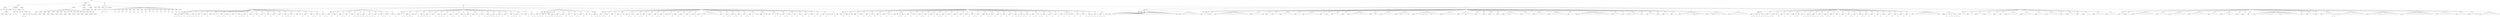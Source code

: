 graph Tree {
	"t0" [label = "TEI"];
	"t1" [label = "teiHeader"];
	"t2" [label = "fileDesc"];
	"t3" [label = "titleStmt"];
	"t4" [label = "title"];
	"t5" [label = "title"];
	"t6" [label = "author"];
	"t7" [label = "persName"];
	"t8" [label = "forename"];
	"t9" [label = "forename"];
	"t10" [label = "surname"];
	"t11" [label = "publicationStmt"];
	"t12" [label = "publisher"];
	"t13" [label = "idno"];
	"t14" [label = "idno"];
	"t15" [label = "availability"];
	"t16" [label = "licence"];
	"t17" [label = "ab"];
	"t18" [label = "ref"];
	"t19" [label = "sourceDesc"];
	"t20" [label = "bibl"];
	"t21" [label = "name"];
	"t22" [label = "idno"];
	"t23" [label = "idno"];
	"t24" [label = "availability"];
	"t25" [label = "licence"];
	"t26" [label = "ab"];
	"t27" [label = "ref"];
	"t28" [label = "bibl"];
	"t29" [label = "date"];
	"t30" [label = "date"];
	"t31" [label = "idno"];
	"t32" [label = "profileDesc"];
	"t33" [label = "particDesc"];
	"t34" [label = "listPerson"];
	"t35" [label = "person"];
	"t36" [label = "persName"];
	"t37" [label = "person"];
	"t38" [label = "persName"];
	"t39" [label = "person"];
	"t40" [label = "persName"];
	"t41" [label = "person"];
	"t42" [label = "persName"];
	"t43" [label = "person"];
	"t44" [label = "persName"];
	"t45" [label = "person"];
	"t46" [label = "persName"];
	"t47" [label = "person"];
	"t48" [label = "persName"];
	"t49" [label = "person"];
	"t50" [label = "persName"];
	"t51" [label = "person"];
	"t52" [label = "persName"];
	"t53" [label = "person"];
	"t54" [label = "persName"];
	"t55" [label = "person"];
	"t56" [label = "persName"];
	"t57" [label = "person"];
	"t58" [label = "persName"];
	"t59" [label = "person"];
	"t60" [label = "persName"];
	"t61" [label = "person"];
	"t62" [label = "persName"];
	"t63" [label = "person"];
	"t64" [label = "persName"];
	"t65" [label = "textClass"];
	"t66" [label = "keywords"];
	"t67" [label = "term"];
	"t68" [label = "term"];
	"t69" [label = "classCode"];
	"t70" [label = "revisionDesc"];
	"t71" [label = "listChange"];
	"t72" [label = "change"];
	"t73" [label = "text"];
	"t74" [label = "front"];
	"t75" [label = "docTitle"];
	"t76" [label = "titlePart"];
	"t77" [label = "titlePart"];
	"t78" [label = "docDate"];
	"t79" [label = "docAuthor"];
	"t80" [label = "div"];
	"t81" [label = "div"];
	"t82" [label = "head"];
	"t83" [label = "div"];
	"t84" [label = "p"];
	"t85" [label = "div"];
	"t86" [label = "p"];
	"t87" [label = "performance"];
	"t88" [label = "ab"];
	"t89" [label = "castList"];
	"t90" [label = "head"];
	"t91" [label = "castItem"];
	"t92" [label = "role"];
	"t93" [label = "castItem"];
	"t94" [label = "role"];
	"t95" [label = "castItem"];
	"t96" [label = "role"];
	"t97" [label = "castItem"];
	"t98" [label = "role"];
	"t99" [label = "castItem"];
	"t100" [label = "role"];
	"t101" [label = "castItem"];
	"t102" [label = "role"];
	"t103" [label = "castItem"];
	"t104" [label = "role"];
	"t105" [label = "castItem"];
	"t106" [label = "role"];
	"t107" [label = "castItem"];
	"t108" [label = "role"];
	"t109" [label = "castItem"];
	"t110" [label = "role"];
	"t111" [label = "castItem"];
	"t112" [label = "role"];
	"t113" [label = "castItem"];
	"t114" [label = "role"];
	"t115" [label = "castItem"];
	"t116" [label = "role"];
	"t117" [label = "castItem"];
	"t118" [label = "role"];
	"t119" [label = "castItem"];
	"t120" [label = "role"];
	"t121" [label = "castItem"];
	"t122" [label = "role"];
	"t123" [label = "castItem"];
	"t124" [label = "role"];
	"t125" [label = "castItem"];
	"t126" [label = "role"];
	"t127" [label = "body"];
	"t128" [label = "div"];
	"t129" [label = "head"];
	"t130" [label = "div"];
	"t131" [label = "head"];
	"t132" [label = "stage"];
	"t133" [label = "sp"];
	"t134" [label = "speaker"];
	"t135" [label = "p"];
	"t136" [label = "s"];
	"t137" [label = "s"];
	"t138" [label = "s"];
	"t139" [label = "s"];
	"t140" [label = "sp"];
	"t141" [label = "speaker"];
	"t142" [label = "p"];
	"t143" [label = "s"];
	"t144" [label = "sp"];
	"t145" [label = "speaker"];
	"t146" [label = "p"];
	"t147" [label = "s"];
	"t148" [label = "s"];
	"t149" [label = "s"];
	"t150" [label = "sp"];
	"t151" [label = "speaker"];
	"t152" [label = "p"];
	"t153" [label = "s"];
	"t154" [label = "s"];
	"t155" [label = "s"];
	"t156" [label = "sp"];
	"t157" [label = "speaker"];
	"t158" [label = "p"];
	"t159" [label = "s"];
	"t160" [label = "sp"];
	"t161" [label = "speaker"];
	"t162" [label = "p"];
	"t163" [label = "s"];
	"t164" [label = "sp"];
	"t165" [label = "speaker"];
	"t166" [label = "note"];
	"t167" [label = "note"];
	"t168" [label = "p"];
	"t169" [label = "s"];
	"t170" [label = "s"];
	"t171" [label = "sp"];
	"t172" [label = "speaker"];
	"t173" [label = "p"];
	"t174" [label = "s"];
	"t175" [label = "s"];
	"t176" [label = "sp"];
	"t177" [label = "speaker"];
	"t178" [label = "p"];
	"t179" [label = "s"];
	"t180" [label = "sp"];
	"t181" [label = "speaker"];
	"t182" [label = "p"];
	"t183" [label = "s"];
	"t184" [label = "sp"];
	"t185" [label = "speaker"];
	"t186" [label = "p"];
	"t187" [label = "s"];
	"t188" [label = "s"];
	"t189" [label = "s"];
	"t190" [label = "sp"];
	"t191" [label = "speaker"];
	"t192" [label = "p"];
	"t193" [label = "s"];
	"t194" [label = "sp"];
	"t195" [label = "speaker"];
	"t196" [label = "p"];
	"t197" [label = "s"];
	"t198" [label = "sp"];
	"t199" [label = "speaker"];
	"t200" [label = "p"];
	"t201" [label = "s"];
	"t202" [label = "sp"];
	"t203" [label = "speaker"];
	"t204" [label = "p"];
	"t205" [label = "s"];
	"t206" [label = "sp"];
	"t207" [label = "speaker"];
	"t208" [label = "p"];
	"t209" [label = "s"];
	"t210" [label = "sp"];
	"t211" [label = "speaker"];
	"t212" [label = "p"];
	"t213" [label = "s"];
	"t214" [label = "sp"];
	"t215" [label = "speaker"];
	"t216" [label = "p"];
	"t217" [label = "s"];
	"t218" [label = "sp"];
	"t219" [label = "speaker"];
	"t220" [label = "p"];
	"t221" [label = "s"];
	"t222" [label = "s"];
	"t223" [label = "s"];
	"t224" [label = "sp"];
	"t225" [label = "speaker"];
	"t226" [label = "p"];
	"t227" [label = "s"];
	"t228" [label = "sp"];
	"t229" [label = "speaker"];
	"t230" [label = "note"];
	"t231" [label = "p"];
	"t232" [label = "s"];
	"t233" [label = "sp"];
	"t234" [label = "speaker"];
	"t235" [label = "p"];
	"t236" [label = "s"];
	"t237" [label = "sp"];
	"t238" [label = "speaker"];
	"t239" [label = "p"];
	"t240" [label = "s"];
	"t241" [label = "s"];
	"t242" [label = "sp"];
	"t243" [label = "speaker"];
	"t244" [label = "p"];
	"t245" [label = "s"];
	"t246" [label = "sp"];
	"t247" [label = "speaker"];
	"t248" [label = "p"];
	"t249" [label = "s"];
	"t250" [label = "s"];
	"t251" [label = "div"];
	"t252" [label = "head"];
	"t253" [label = "sp"];
	"t254" [label = "speaker"];
	"t255" [label = "p"];
	"t256" [label = "s"];
	"t257" [label = "sp"];
	"t258" [label = "speaker"];
	"t259" [label = "p"];
	"t260" [label = "s"];
	"t261" [label = "sp"];
	"t262" [label = "speaker"];
	"t263" [label = "p"];
	"t264" [label = "s"];
	"t265" [label = "s"];
	"t266" [label = "sp"];
	"t267" [label = "speaker"];
	"t268" [label = "p"];
	"t269" [label = "s"];
	"t270" [label = "sp"];
	"t271" [label = "speaker"];
	"t272" [label = "p"];
	"t273" [label = "s"];
	"t274" [label = "sp"];
	"t275" [label = "speaker"];
	"t276" [label = "p"];
	"t277" [label = "s"];
	"t278" [label = "s"];
	"t279" [label = "s"];
	"t280" [label = "s"];
	"t281" [label = "s"];
	"t282" [label = "sp"];
	"t283" [label = "speaker"];
	"t284" [label = "p"];
	"t285" [label = "s"];
	"t286" [label = "sp"];
	"t287" [label = "speaker"];
	"t288" [label = "p"];
	"t289" [label = "s"];
	"t290" [label = "s"];
	"t291" [label = "s"];
	"t292" [label = "sp"];
	"t293" [label = "speaker"];
	"t294" [label = "p"];
	"t295" [label = "s"];
	"t296" [label = "sp"];
	"t297" [label = "speaker"];
	"t298" [label = "p"];
	"t299" [label = "s"];
	"t300" [label = "s"];
	"t301" [label = "sp"];
	"t302" [label = "speaker"];
	"t303" [label = "p"];
	"t304" [label = "s"];
	"t305" [label = "sp"];
	"t306" [label = "speaker"];
	"t307" [label = "p"];
	"t308" [label = "s"];
	"t309" [label = "div"];
	"t310" [label = "head"];
	"t311" [label = "sp"];
	"t312" [label = "speaker"];
	"t313" [label = "note"];
	"t314" [label = "p"];
	"t315" [label = "s"];
	"t316" [label = "s"];
	"t317" [label = "sp"];
	"t318" [label = "speaker"];
	"t319" [label = "p"];
	"t320" [label = "s"];
	"t321" [label = "s"];
	"t322" [label = "s"];
	"t323" [label = "sp"];
	"t324" [label = "speaker"];
	"t325" [label = "note"];
	"t326" [label = "p"];
	"t327" [label = "s"];
	"t328" [label = "sp"];
	"t329" [label = "speaker"];
	"t330" [label = "p"];
	"t331" [label = "s"];
	"t332" [label = "s"];
	"t333" [label = "s"];
	"t334" [label = "s"];
	"t335" [label = "sp"];
	"t336" [label = "speaker"];
	"t337" [label = "p"];
	"t338" [label = "s"];
	"t339" [label = "sp"];
	"t340" [label = "speaker"];
	"t341" [label = "p"];
	"t342" [label = "s"];
	"t343" [label = "sp"];
	"t344" [label = "speaker"];
	"t345" [label = "p"];
	"t346" [label = "s"];
	"t347" [label = "s"];
	"t348" [label = "s"];
	"t349" [label = "sp"];
	"t350" [label = "speaker"];
	"t351" [label = "p"];
	"t352" [label = "s"];
	"t353" [label = "sp"];
	"t354" [label = "speaker"];
	"t355" [label = "p"];
	"t356" [label = "s"];
	"t357" [label = "s"];
	"t358" [label = "sp"];
	"t359" [label = "speaker"];
	"t360" [label = "p"];
	"t361" [label = "s"];
	"t362" [label = "sp"];
	"t363" [label = "speaker"];
	"t364" [label = "p"];
	"t365" [label = "s"];
	"t366" [label = "s"];
	"t367" [label = "sp"];
	"t368" [label = "speaker"];
	"t369" [label = "p"];
	"t370" [label = "s"];
	"t371" [label = "sp"];
	"t372" [label = "speaker"];
	"t373" [label = "note"];
	"t374" [label = "p"];
	"t375" [label = "s"];
	"t376" [label = "sp"];
	"t377" [label = "speaker"];
	"t378" [label = "p"];
	"t379" [label = "s"];
	"t380" [label = "sp"];
	"t381" [label = "speaker"];
	"t382" [label = "p"];
	"t383" [label = "s"];
	"t384" [label = "s"];
	"t385" [label = "s"];
	"t386" [label = "s"];
	"t387" [label = "sp"];
	"t388" [label = "speaker"];
	"t389" [label = "p"];
	"t390" [label = "s"];
	"t391" [label = "s"];
	"t392" [label = "sp"];
	"t393" [label = "speaker"];
	"t394" [label = "p"];
	"t395" [label = "s"];
	"t396" [label = "sp"];
	"t397" [label = "speaker"];
	"t398" [label = "p"];
	"t399" [label = "s"];
	"t400" [label = "sp"];
	"t401" [label = "speaker"];
	"t402" [label = "p"];
	"t403" [label = "s"];
	"t404" [label = "s"];
	"t405" [label = "s"];
	"t406" [label = "sp"];
	"t407" [label = "speaker"];
	"t408" [label = "p"];
	"t409" [label = "s"];
	"t410" [label = "stage"];
	"t411" [label = "sp"];
	"t412" [label = "speaker"];
	"t413" [label = "p"];
	"t414" [label = "s"];
	"t415" [label = "sp"];
	"t416" [label = "speaker"];
	"t417" [label = "p"];
	"t418" [label = "s"];
	"t419" [label = "s"];
	"t420" [label = "div"];
	"t421" [label = "head"];
	"t422" [label = "stage"];
	"t423" [label = "note"];
	"t424" [label = "sp"];
	"t425" [label = "speaker"];
	"t426" [label = "p"];
	"t427" [label = "s"];
	"t428" [label = "s"];
	"t429" [label = "s"];
	"t430" [label = "sp"];
	"t431" [label = "speaker"];
	"t432" [label = "p"];
	"t433" [label = "s"];
	"t434" [label = "sp"];
	"t435" [label = "speaker"];
	"t436" [label = "note"];
	"t437" [label = "p"];
	"t438" [label = "s"];
	"t439" [label = "s"];
	"t440" [label = "s"];
	"t441" [label = "s"];
	"t442" [label = "s"];
	"t443" [label = "s"];
	"t444" [label = "sp"];
	"t445" [label = "speaker"];
	"t446" [label = "p"];
	"t447" [label = "s"];
	"t448" [label = "sp"];
	"t449" [label = "speaker"];
	"t450" [label = "p"];
	"t451" [label = "s"];
	"t452" [label = "sp"];
	"t453" [label = "speaker"];
	"t454" [label = "p"];
	"t455" [label = "s"];
	"t456" [label = "s"];
	"t457" [label = "sp"];
	"t458" [label = "speaker"];
	"t459" [label = "p"];
	"t460" [label = "s"];
	"t461" [label = "s"];
	"t462" [label = "sp"];
	"t463" [label = "speaker"];
	"t464" [label = "p"];
	"t465" [label = "s"];
	"t466" [label = "sp"];
	"t467" [label = "speaker"];
	"t468" [label = "note"];
	"t469" [label = "p"];
	"t470" [label = "s"];
	"t471" [label = "sp"];
	"t472" [label = "speaker"];
	"t473" [label = "p"];
	"t474" [label = "s"];
	"t475" [label = "s"];
	"t476" [label = "s"];
	"t477" [label = "stage"];
	"t478" [label = "div"];
	"t479" [label = "head"];
	"t480" [label = "sp"];
	"t481" [label = "speaker"];
	"t482" [label = "p"];
	"t483" [label = "s"];
	"t484" [label = "s"];
	"t485" [label = "sp"];
	"t486" [label = "speaker"];
	"t487" [label = "p"];
	"t488" [label = "s"];
	"t489" [label = "sp"];
	"t490" [label = "speaker"];
	"t491" [label = "p"];
	"t492" [label = "s"];
	"t493" [label = "sp"];
	"t494" [label = "speaker"];
	"t495" [label = "p"];
	"t496" [label = "s"];
	"t497" [label = "stage"];
	"t498" [label = "sp"];
	"t499" [label = "speaker"];
	"t500" [label = "p"];
	"t501" [label = "s"];
	"t502" [label = "s"];
	"t503" [label = "stage"];
	"t504" [label = "p"];
	"t505" [label = "s"];
	"t506" [label = "sp"];
	"t507" [label = "speaker"];
	"t508" [label = "p"];
	"t509" [label = "s"];
	"t510" [label = "s"];
	"t511" [label = "sp"];
	"t512" [label = "speaker"];
	"t513" [label = "p"];
	"t514" [label = "s"];
	"t515" [label = "sp"];
	"t516" [label = "speaker"];
	"t517" [label = "p"];
	"t518" [label = "s"];
	"t519" [label = "sp"];
	"t520" [label = "speaker"];
	"t521" [label = "p"];
	"t522" [label = "s"];
	"t523" [label = "s"];
	"t524" [label = "sp"];
	"t525" [label = "speaker"];
	"t526" [label = "p"];
	"t527" [label = "s"];
	"t528" [label = "sp"];
	"t529" [label = "speaker"];
	"t530" [label = "note"];
	"t531" [label = "p"];
	"t532" [label = "s"];
	"t533" [label = "sp"];
	"t534" [label = "speaker"];
	"t535" [label = "p"];
	"t536" [label = "s"];
	"t537" [label = "sp"];
	"t538" [label = "speaker"];
	"t539" [label = "p"];
	"t540" [label = "s"];
	"t541" [label = "sp"];
	"t542" [label = "speaker"];
	"t543" [label = "p"];
	"t544" [label = "s"];
	"t545" [label = "sp"];
	"t546" [label = "speaker"];
	"t547" [label = "p"];
	"t548" [label = "s"];
	"t549" [label = "sp"];
	"t550" [label = "speaker"];
	"t551" [label = "p"];
	"t552" [label = "s"];
	"t553" [label = "stage"];
	"t554" [label = "l"];
	"t555" [label = "l"];
	"t556" [label = "l"];
	"t557" [label = "l"];
	"t558" [label = "l"];
	"t559" [label = "l"];
	"t560" [label = "sp"];
	"t561" [label = "speaker"];
	"t562" [label = "p"];
	"t563" [label = "s"];
	"t564" [label = "sp"];
	"t565" [label = "speaker"];
	"t566" [label = "p"];
	"t567" [label = "s"];
	"t568" [label = "s"];
	"t569" [label = "sp"];
	"t570" [label = "speaker"];
	"t571" [label = "p"];
	"t572" [label = "s"];
	"t573" [label = "s"];
	"t574" [label = "sp"];
	"t575" [label = "speaker"];
	"t576" [label = "p"];
	"t577" [label = "s"];
	"t578" [label = "sp"];
	"t579" [label = "speaker"];
	"t580" [label = "p"];
	"t581" [label = "s"];
	"t582" [label = "s"];
	"t583" [label = "sp"];
	"t584" [label = "speaker"];
	"t585" [label = "p"];
	"t586" [label = "s"];
	"t587" [label = "l"];
	"t588" [label = "stage"];
	"t589" [label = "sp"];
	"t590" [label = "speaker"];
	"t591" [label = "p"];
	"t592" [label = "s"];
	"t593" [label = "stage"];
	"t594" [label = "sp"];
	"t595" [label = "speaker"];
	"t596" [label = "note"];
	"t597" [label = "p"];
	"t598" [label = "s"];
	"t599" [label = "stage"];
	"t600" [label = "p"];
	"t601" [label = "s"];
	"t602" [label = "sp"];
	"t603" [label = "speaker"];
	"t604" [label = "p"];
	"t605" [label = "s"];
	"t606" [label = "s"];
	"t607" [label = "sp"];
	"t608" [label = "speaker"];
	"t609" [label = "p"];
	"t610" [label = "s"];
	"t611" [label = "stage"];
	"t612" [label = "p"];
	"t613" [label = "s"];
	"t614" [label = "sp"];
	"t615" [label = "speaker"];
	"t616" [label = "p"];
	"t617" [label = "s"];
	"t618" [label = "sp"];
	"t619" [label = "speaker"];
	"t620" [label = "p"];
	"t621" [label = "s"];
	"t622" [label = "sp"];
	"t623" [label = "speaker"];
	"t624" [label = "p"];
	"t625" [label = "s"];
	"t626" [label = "sp"];
	"t627" [label = "speaker"];
	"t628" [label = "p"];
	"t629" [label = "s"];
	"t630" [label = "sp"];
	"t631" [label = "speaker"];
	"t632" [label = "p"];
	"t633" [label = "s"];
	"t634" [label = "stage"];
	"t635" [label = "sp"];
	"t636" [label = "speaker"];
	"t637" [label = "p"];
	"t638" [label = "s"];
	"t639" [label = "stage"];
	"t640" [label = "div"];
	"t641" [label = "head"];
	"t642" [label = "sp"];
	"t643" [label = "speaker"];
	"t644" [label = "p"];
	"t645" [label = "s"];
	"t646" [label = "sp"];
	"t647" [label = "speaker"];
	"t648" [label = "p"];
	"t649" [label = "s"];
	"t650" [label = "stage"];
	"t651" [label = "sp"];
	"t652" [label = "speaker"];
	"t653" [label = "p"];
	"t654" [label = "s"];
	"t655" [label = "sp"];
	"t656" [label = "speaker"];
	"t657" [label = "p"];
	"t658" [label = "s"];
	"t659" [label = "sp"];
	"t660" [label = "speaker"];
	"t661" [label = "p"];
	"t662" [label = "s"];
	"t663" [label = "s"];
	"t664" [label = "stage"];
	"t665" [label = "p"];
	"t666" [label = "s"];
	"t667" [label = "sp"];
	"t668" [label = "speaker"];
	"t669" [label = "p"];
	"t670" [label = "s"];
	"t671" [label = "sp"];
	"t672" [label = "speaker"];
	"t673" [label = "p"];
	"t674" [label = "s"];
	"t675" [label = "stage"];
	"t676" [label = "p"];
	"t677" [label = "s"];
	"t678" [label = "sp"];
	"t679" [label = "speaker"];
	"t680" [label = "note"];
	"t681" [label = "p"];
	"t682" [label = "s"];
	"t683" [label = "s"];
	"t684" [label = "stage"];
	"t685" [label = "p"];
	"t686" [label = "s"];
	"t687" [label = "sp"];
	"t688" [label = "speaker"];
	"t689" [label = "p"];
	"t690" [label = "s"];
	"t691" [label = "sp"];
	"t692" [label = "speaker"];
	"t693" [label = "p"];
	"t694" [label = "s"];
	"t695" [label = "sp"];
	"t696" [label = "speaker"];
	"t697" [label = "p"];
	"t698" [label = "s"];
	"t699" [label = "s"];
	"t700" [label = "sp"];
	"t701" [label = "speaker"];
	"t702" [label = "p"];
	"t703" [label = "s"];
	"t704" [label = "sp"];
	"t705" [label = "speaker"];
	"t706" [label = "p"];
	"t707" [label = "s"];
	"t708" [label = "sp"];
	"t709" [label = "speaker"];
	"t710" [label = "p"];
	"t711" [label = "s"];
	"t712" [label = "s"];
	"t713" [label = "sp"];
	"t714" [label = "speaker"];
	"t715" [label = "p"];
	"t716" [label = "s"];
	"t717" [label = "sp"];
	"t718" [label = "speaker"];
	"t719" [label = "p"];
	"t720" [label = "s"];
	"t721" [label = "sp"];
	"t722" [label = "speaker"];
	"t723" [label = "p"];
	"t724" [label = "s"];
	"t725" [label = "sp"];
	"t726" [label = "speaker"];
	"t727" [label = "p"];
	"t728" [label = "s"];
	"t729" [label = "sp"];
	"t730" [label = "speaker"];
	"t731" [label = "p"];
	"t732" [label = "s"];
	"t733" [label = "sp"];
	"t734" [label = "speaker"];
	"t735" [label = "p"];
	"t736" [label = "s"];
	"t737" [label = "s"];
	"t738" [label = "sp"];
	"t739" [label = "speaker"];
	"t740" [label = "p"];
	"t741" [label = "s"];
	"t742" [label = "sp"];
	"t743" [label = "speaker"];
	"t744" [label = "note"];
	"t745" [label = "p"];
	"t746" [label = "s"];
	"t747" [label = "s"];
	"t748" [label = "sp"];
	"t749" [label = "speaker"];
	"t750" [label = "p"];
	"t751" [label = "s"];
	"t752" [label = "sp"];
	"t753" [label = "speaker"];
	"t754" [label = "p"];
	"t755" [label = "s"];
	"t756" [label = "sp"];
	"t757" [label = "speaker"];
	"t758" [label = "p"];
	"t759" [label = "s"];
	"t760" [label = "sp"];
	"t761" [label = "speaker"];
	"t762" [label = "p"];
	"t763" [label = "s"];
	"t764" [label = "sp"];
	"t765" [label = "speaker"];
	"t766" [label = "p"];
	"t767" [label = "s"];
	"t768" [label = "s"];
	"t769" [label = "s"];
	"t770" [label = "sp"];
	"t771" [label = "speaker"];
	"t772" [label = "p"];
	"t773" [label = "s"];
	"t774" [label = "s"];
	"t775" [label = "sp"];
	"t776" [label = "speaker"];
	"t777" [label = "p"];
	"t778" [label = "s"];
	"t779" [label = "sp"];
	"t780" [label = "speaker"];
	"t781" [label = "p"];
	"t782" [label = "s"];
	"t783" [label = "s"];
	"t784" [label = "stage"];
	"t785" [label = "p"];
	"t786" [label = "s"];
	"t787" [label = "s"];
	"t788" [label = "sp"];
	"t789" [label = "speaker"];
	"t790" [label = "p"];
	"t791" [label = "s"];
	"t792" [label = "sp"];
	"t793" [label = "speaker"];
	"t794" [label = "p"];
	"t795" [label = "s"];
	"t796" [label = "sp"];
	"t797" [label = "speaker"];
	"t798" [label = "p"];
	"t799" [label = "s"];
	"t800" [label = "sp"];
	"t801" [label = "speaker"];
	"t802" [label = "p"];
	"t803" [label = "s"];
	"t804" [label = "stage"];
	"t805" [label = "p"];
	"t806" [label = "s"];
	"t807" [label = "stage"];
	"t808" [label = "p"];
	"t809" [label = "s"];
	"t810" [label = "sp"];
	"t811" [label = "speaker"];
	"t812" [label = "p"];
	"t813" [label = "s"];
	"t814" [label = "sp"];
	"t815" [label = "speaker"];
	"t816" [label = "p"];
	"t817" [label = "s"];
	"t818" [label = "sp"];
	"t819" [label = "speaker"];
	"t820" [label = "p"];
	"t821" [label = "s"];
	"t822" [label = "s"];
	"t823" [label = "s"];
	"t824" [label = "sp"];
	"t825" [label = "speaker"];
	"t826" [label = "p"];
	"t827" [label = "s"];
	"t828" [label = "s"];
	"t829" [label = "s"];
	"t830" [label = "s"];
	"t831" [label = "sp"];
	"t832" [label = "speaker"];
	"t833" [label = "p"];
	"t834" [label = "s"];
	"t835" [label = "stage"];
	"t836" [label = "div"];
	"t837" [label = "head"];
	"t838" [label = "div"];
	"t839" [label = "head"];
	"t840" [label = "stage"];
	"t841" [label = "stage"];
	"t842" [label = "sp"];
	"t843" [label = "speaker"];
	"t844" [label = "l"];
	"t845" [label = "note"];
	"t846" [label = "l"];
	"t847" [label = "l"];
	"t848" [label = "l"];
	"t849" [label = "l"];
	"t850" [label = "l"];
	"t851" [label = "l"];
	"t852" [label = "l"];
	"t853" [label = "l"];
	"t854" [label = "l"];
	"t855" [label = "l"];
	"t856" [label = "l"];
	"t857" [label = "l"];
	"t858" [label = "l"];
	"t859" [label = "l"];
	"t860" [label = "l"];
	"t861" [label = "l"];
	"t862" [label = "l"];
	"t863" [label = "l"];
	"t864" [label = "l"];
	"t865" [label = "l"];
	"t866" [label = "l"];
	"t867" [label = "l"];
	"t868" [label = "l"];
	"t869" [label = "l"];
	"t870" [label = "l"];
	"t871" [label = "l"];
	"t872" [label = "stage"];
	"t873" [label = "sp"];
	"t874" [label = "speaker"];
	"t875" [label = "l"];
	"t876" [label = "l"];
	"t877" [label = "l"];
	"t878" [label = "l"];
	"t879" [label = "l"];
	"t880" [label = "l"];
	"t881" [label = "l"];
	"t882" [label = "l"];
	"t883" [label = "div"];
	"t884" [label = "head"];
	"t885" [label = "stage"];
	"t886" [label = "sp"];
	"t887" [label = "speaker"];
	"t888" [label = "l"];
	"t889" [label = "l"];
	"t890" [label = "sp"];
	"t891" [label = "speaker"];
	"t892" [label = "l"];
	"t893" [label = "sp"];
	"t894" [label = "speaker"];
	"t895" [label = "l"];
	"t896" [label = "l"];
	"t897" [label = "l"];
	"t898" [label = "l"];
	"t899" [label = "l"];
	"t900" [label = "l"];
	"t901" [label = "l"];
	"t902" [label = "l"];
	"t903" [label = "l"];
	"t904" [label = "l"];
	"t905" [label = "l"];
	"t906" [label = "l"];
	"t907" [label = "l"];
	"t908" [label = "l"];
	"t909" [label = "sp"];
	"t910" [label = "speaker"];
	"t911" [label = "l"];
	"t912" [label = "l"];
	"t913" [label = "l"];
	"t914" [label = "l"];
	"t915" [label = "stage"];
	"t916" [label = "sp"];
	"t917" [label = "speaker"];
	"t918" [label = "l"];
	"t919" [label = "sp"];
	"t920" [label = "speaker"];
	"t921" [label = "l"];
	"t922" [label = "l"];
	"t923" [label = "sp"];
	"t924" [label = "speaker"];
	"t925" [label = "l"];
	"t926" [label = "l"];
	"t927" [label = "l"];
	"t928" [label = "l"];
	"t929" [label = "l"];
	"t930" [label = "sp"];
	"t931" [label = "speaker"];
	"t932" [label = "l"];
	"t933" [label = "l"];
	"t934" [label = "sp"];
	"t935" [label = "speaker"];
	"t936" [label = "l"];
	"t937" [label = "l"];
	"t938" [label = "l"];
	"t939" [label = "l"];
	"t940" [label = "l"];
	"t941" [label = "l"];
	"t942" [label = "sp"];
	"t943" [label = "speaker"];
	"t944" [label = "l"];
	"t945" [label = "sp"];
	"t946" [label = "speaker"];
	"t947" [label = "l"];
	"t948" [label = "sp"];
	"t949" [label = "speaker"];
	"t950" [label = "l"];
	"t951" [label = "l"];
	"t952" [label = "l"];
	"t953" [label = "sp"];
	"t954" [label = "speaker"];
	"t955" [label = "l"];
	"t956" [label = "sp"];
	"t957" [label = "speaker"];
	"t958" [label = "l"];
	"t959" [label = "l"];
	"t960" [label = "l"];
	"t961" [label = "l"];
	"t962" [label = "l"];
	"t963" [label = "l"];
	"t964" [label = "l"];
	"t965" [label = "l"];
	"t966" [label = "sp"];
	"t967" [label = "speaker"];
	"t968" [label = "l"];
	"t969" [label = "note"];
	"t970" [label = "l"];
	"t971" [label = "sp"];
	"t972" [label = "speaker"];
	"t973" [label = "l"];
	"t974" [label = "l"];
	"t975" [label = "l"];
	"t976" [label = "l"];
	"t977" [label = "l"];
	"t978" [label = "sp"];
	"t979" [label = "speaker"];
	"t980" [label = "l"];
	"t981" [label = "note"];
	"t982" [label = "l"];
	"t983" [label = "l"];
	"t984" [label = "note"];
	"t985" [label = "l"];
	"t986" [label = "sp"];
	"t987" [label = "speaker"];
	"t988" [label = "l"];
	"t989" [label = "l"];
	"t990" [label = "l"];
	"t991" [label = "note"];
	"t992" [label = "note"];
	"t993" [label = "l"];
	"t994" [label = "note"];
	"t995" [label = "l"];
	"t996" [label = "l"];
	"t997" [label = "l"];
	"t998" [label = "sp"];
	"t999" [label = "speaker"];
	"t1000" [label = "note"];
	"t1001" [label = "l"];
	"t1002" [label = "l"];
	"t1003" [label = "l"];
	"t1004" [label = "l"];
	"t1005" [label = "l"];
	"t1006" [label = "sp"];
	"t1007" [label = "speaker"];
	"t1008" [label = "l"];
	"t1009" [label = "l"];
	"t1010" [label = "note"];
	"t1011" [label = "l"];
	"t1012" [label = "l"];
	"t1013" [label = "l"];
	"t1014" [label = "sp"];
	"t1015" [label = "speaker"];
	"t1016" [label = "l"];
	"t1017" [label = "l"];
	"t1018" [label = "sp"];
	"t1019" [label = "speaker"];
	"t1020" [label = "l"];
	"t1021" [label = "sp"];
	"t1022" [label = "speaker"];
	"t1023" [label = "l"];
	"t1024" [label = "l"];
	"t1025" [label = "sp"];
	"t1026" [label = "speaker"];
	"t1027" [label = "l"];
	"t1028" [label = "sp"];
	"t1029" [label = "speaker"];
	"t1030" [label = "l"];
	"t1031" [label = "stage"];
	"t1032" [label = "l"];
	"t1033" [label = "l"];
	"t1034" [label = "l"];
	"t1035" [label = "l"];
	"t1036" [label = "sp"];
	"t1037" [label = "speaker"];
	"t1038" [label = "l"];
	"t1039" [label = "l"];
	"t1040" [label = "l"];
	"t1041" [label = "l"];
	"t1042" [label = "sp"];
	"t1043" [label = "speaker"];
	"t1044" [label = "l"];
	"t1045" [label = "l"];
	"t1046" [label = "l"];
	"t1047" [label = "l"];
	"t1048" [label = "l"];
	"t1049" [label = "sp"];
	"t1050" [label = "speaker"];
	"t1051" [label = "l"];
	"t1052" [label = "l"];
	"t1053" [label = "l"];
	"t1054" [label = "l"];
	"t1055" [label = "l"];
	"t1056" [label = "l"];
	"t1057" [label = "l"];
	"t1058" [label = "sp"];
	"t1059" [label = "speaker"];
	"t1060" [label = "l"];
	"t1061" [label = "l"];
	"t1062" [label = "sp"];
	"t1063" [label = "speaker"];
	"t1064" [label = "note"];
	"t1065" [label = "l"];
	"t1066" [label = "l"];
	"t1067" [label = "l"];
	"t1068" [label = "l"];
	"t1069" [label = "l"];
	"t1070" [label = "l"];
	"t1071" [label = "l"];
	"t1072" [label = "note"];
	"t1073" [label = "l"];
	"t1074" [label = "l"];
	"t1075" [label = "l"];
	"t1076" [label = "l"];
	"t1077" [label = "l"];
	"t1078" [label = "sp"];
	"t1079" [label = "speaker"];
	"t1080" [label = "l"];
	"t1081" [label = "l"];
	"t1082" [label = "l"];
	"t1083" [label = "sp"];
	"t1084" [label = "speaker"];
	"t1085" [label = "l"];
	"t1086" [label = "sp"];
	"t1087" [label = "speaker"];
	"t1088" [label = "l"];
	"t1089" [label = "note"];
	"t1090" [label = "l"];
	"t1091" [label = "l"];
	"t1092" [label = "sp"];
	"t1093" [label = "speaker"];
	"t1094" [label = "l"];
	"t1095" [label = "sp"];
	"t1096" [label = "speaker"];
	"t1097" [label = "l"];
	"t1098" [label = "l"];
	"t1099" [label = "l"];
	"t1100" [label = "sp"];
	"t1101" [label = "speaker"];
	"t1102" [label = "l"];
	"t1103" [label = "sp"];
	"t1104" [label = "speaker"];
	"t1105" [label = "l"];
	"t1106" [label = "l"];
	"t1107" [label = "sp"];
	"t1108" [label = "speaker"];
	"t1109" [label = "l"];
	"t1110" [label = "l"];
	"t1111" [label = "sp"];
	"t1112" [label = "speaker"];
	"t1113" [label = "l"];
	"t1114" [label = "l"];
	"t1115" [label = "l"];
	"t1116" [label = "l"];
	"t1117" [label = "l"];
	"t1118" [label = "stage"];
	"t1119" [label = "note"];
	"t1120" [label = "l"];
	"t1121" [label = "l"];
	"t1122" [label = "l"];
	"t1123" [label = "sp"];
	"t1124" [label = "speaker"];
	"t1125" [label = "l"];
	"t1126" [label = "note"];
	"t1127" [label = "note"];
	"t1128" [label = "l"];
	"t1129" [label = "l"];
	"t1130" [label = "l"];
	"t1131" [label = "note"];
	"t1132" [label = "l"];
	"t1133" [label = "sp"];
	"t1134" [label = "speaker"];
	"t1135" [label = "l"];
	"t1136" [label = "l"];
	"t1137" [label = "l"];
	"t1138" [label = "l"];
	"t1139" [label = "l"];
	"t1140" [label = "l"];
	"t1141" [label = "l"];
	"t1142" [label = "l"];
	"t1143" [label = "div"];
	"t1144" [label = "head"];
	"t1145" [label = "sp"];
	"t1146" [label = "speaker"];
	"t1147" [label = "p"];
	"t1148" [label = "s"];
	"t1149" [label = "s"];
	"t1150" [label = "stage"];
	"t1151" [label = "p"];
	"t1152" [label = "s"];
	"t1153" [label = "s"];
	"t1154" [label = "stage"];
	"t1155" [label = "p"];
	"t1156" [label = "s"];
	"t1157" [label = "s"];
	"t1158" [label = "s"];
	"t1159" [label = "s"];
	"t1160" [label = "sp"];
	"t1161" [label = "speaker"];
	"t1162" [label = "p"];
	"t1163" [label = "s"];
	"t1164" [label = "s"];
	"t1165" [label = "sp"];
	"t1166" [label = "speaker"];
	"t1167" [label = "note"];
	"t1168" [label = "p"];
	"t1169" [label = "s"];
	"t1170" [label = "sp"];
	"t1171" [label = "speaker"];
	"t1172" [label = "p"];
	"t1173" [label = "s"];
	"t1174" [label = "sp"];
	"t1175" [label = "speaker"];
	"t1176" [label = "p"];
	"t1177" [label = "s"];
	"t1178" [label = "sp"];
	"t1179" [label = "speaker"];
	"t1180" [label = "p"];
	"t1181" [label = "s"];
	"t1182" [label = "s"];
	"t1183" [label = "stage"];
	"t1184" [label = "sp"];
	"t1185" [label = "speaker"];
	"t1186" [label = "p"];
	"t1187" [label = "s"];
	"t1188" [label = "sp"];
	"t1189" [label = "speaker"];
	"t1190" [label = "p"];
	"t1191" [label = "s"];
	"t1192" [label = "s"];
	"t1193" [label = "s"];
	"t1194" [label = "s"];
	"t1195" [label = "s"];
	"t1196" [label = "sp"];
	"t1197" [label = "speaker"];
	"t1198" [label = "p"];
	"t1199" [label = "s"];
	"t1200" [label = "sp"];
	"t1201" [label = "speaker"];
	"t1202" [label = "p"];
	"t1203" [label = "s"];
	"t1204" [label = "s"];
	"t1205" [label = "sp"];
	"t1206" [label = "speaker"];
	"t1207" [label = "p"];
	"t1208" [label = "s"];
	"t1209" [label = "s"];
	"t1210" [label = "sp"];
	"t1211" [label = "speaker"];
	"t1212" [label = "p"];
	"t1213" [label = "s"];
	"t1214" [label = "sp"];
	"t1215" [label = "speaker"];
	"t1216" [label = "p"];
	"t1217" [label = "s"];
	"t1218" [label = "sp"];
	"t1219" [label = "speaker"];
	"t1220" [label = "p"];
	"t1221" [label = "s"];
	"t1222" [label = "sp"];
	"t1223" [label = "speaker"];
	"t1224" [label = "p"];
	"t1225" [label = "s"];
	"t1226" [label = "s"];
	"t1227" [label = "sp"];
	"t1228" [label = "speaker"];
	"t1229" [label = "p"];
	"t1230" [label = "s"];
	"t1231" [label = "sp"];
	"t1232" [label = "speaker"];
	"t1233" [label = "p"];
	"t1234" [label = "s"];
	"t1235" [label = "s"];
	"t1236" [label = "sp"];
	"t1237" [label = "speaker"];
	"t1238" [label = "p"];
	"t1239" [label = "s"];
	"t1240" [label = "sp"];
	"t1241" [label = "speaker"];
	"t1242" [label = "p"];
	"t1243" [label = "s"];
	"t1244" [label = "sp"];
	"t1245" [label = "speaker"];
	"t1246" [label = "p"];
	"t1247" [label = "s"];
	"t1248" [label = "sp"];
	"t1249" [label = "speaker"];
	"t1250" [label = "p"];
	"t1251" [label = "s"];
	"t1252" [label = "sp"];
	"t1253" [label = "speaker"];
	"t1254" [label = "p"];
	"t1255" [label = "s"];
	"t1256" [label = "sp"];
	"t1257" [label = "speaker"];
	"t1258" [label = "p"];
	"t1259" [label = "s"];
	"t1260" [label = "sp"];
	"t1261" [label = "speaker"];
	"t1262" [label = "p"];
	"t1263" [label = "s"];
	"t1264" [label = "sp"];
	"t1265" [label = "speaker"];
	"t1266" [label = "p"];
	"t1267" [label = "s"];
	"t1268" [label = "sp"];
	"t1269" [label = "speaker"];
	"t1270" [label = "l"];
	"t1271" [label = "l"];
	"t1272" [label = "l"];
	"t1273" [label = "l"];
	"t1274" [label = "l"];
	"t1275" [label = "l"];
	"t1276" [label = "l"];
	"t1277" [label = "l"];
	"t1278" [label = "l"];
	"t1279" [label = "l"];
	"t1280" [label = "note"];
	"t1281" [label = "l"];
	"t1282" [label = "sp"];
	"t1283" [label = "speaker"];
	"t1284" [label = "p"];
	"t1285" [label = "s"];
	"t1286" [label = "stage"];
	"t1287" [label = "p"];
	"t1288" [label = "s"];
	"t1289" [label = "s"];
	"t1290" [label = "stage"];
	"t1291" [label = "p"];
	"t1292" [label = "s"];
	"t1293" [label = "s"];
	"t1294" [label = "s"];
	"t1295" [label = "div"];
	"t1296" [label = "head"];
	"t1297" [label = "sp"];
	"t1298" [label = "speaker"];
	"t1299" [label = "l"];
	"t1300" [label = "l"];
	"t1301" [label = "sp"];
	"t1302" [label = "speaker"];
	"t1303" [label = "l"];
	"t1304" [label = "l"];
	"t1305" [label = "sp"];
	"t1306" [label = "speaker"];
	"t1307" [label = "l"];
	"t1308" [label = "l"];
	"t1309" [label = "sp"];
	"t1310" [label = "speaker"];
	"t1311" [label = "l"];
	"t1312" [label = "l"];
	"t1313" [label = "l"];
	"t1314" [label = "sp"];
	"t1315" [label = "speaker"];
	"t1316" [label = "l"];
	"t1317" [label = "sp"];
	"t1318" [label = "speaker"];
	"t1319" [label = "l"];
	"t1320" [label = "sp"];
	"t1321" [label = "speaker"];
	"t1322" [label = "l"];
	"t1323" [label = "l"];
	"t1324" [label = "l"];
	"t1325" [label = "l"];
	"t1326" [label = "l"];
	"t1327" [label = "sp"];
	"t1328" [label = "speaker"];
	"t1329" [label = "l"];
	"t1330" [label = "l"];
	"t1331" [label = "l"];
	"t1332" [label = "l"];
	"t1333" [label = "l"];
	"t1334" [label = "sp"];
	"t1335" [label = "speaker"];
	"t1336" [label = "l"];
	"t1337" [label = "l"];
	"t1338" [label = "l"];
	"t1339" [label = "sp"];
	"t1340" [label = "speaker"];
	"t1341" [label = "l"];
	"t1342" [label = "l"];
	"t1343" [label = "l"];
	"t1344" [label = "l"];
	"t1345" [label = "l"];
	"t1346" [label = "sp"];
	"t1347" [label = "speaker"];
	"t1348" [label = "l"];
	"t1349" [label = "sp"];
	"t1350" [label = "speaker"];
	"t1351" [label = "l"];
	"t1352" [label = "l"];
	"t1353" [label = "l"];
	"t1354" [label = "sp"];
	"t1355" [label = "speaker"];
	"t1356" [label = "l"];
	"t1357" [label = "sp"];
	"t1358" [label = "speaker"];
	"t1359" [label = "l"];
	"t1360" [label = "l"];
	"t1361" [label = "l"];
	"t1362" [label = "sp"];
	"t1363" [label = "speaker"];
	"t1364" [label = "l"];
	"t1365" [label = "l"];
	"t1366" [label = "l"];
	"t1367" [label = "l"];
	"t1368" [label = "sp"];
	"t1369" [label = "speaker"];
	"t1370" [label = "l"];
	"t1371" [label = "l"];
	"t1372" [label = "l"];
	"t1373" [label = "l"];
	"t1374" [label = "div"];
	"t1375" [label = "head"];
	"t1376" [label = "sp"];
	"t1377" [label = "speaker"];
	"t1378" [label = "l"];
	"t1379" [label = "sp"];
	"t1380" [label = "speaker"];
	"t1381" [label = "l"];
	"t1382" [label = "l"];
	"t1383" [label = "sp"];
	"t1384" [label = "speaker"];
	"t1385" [label = "l"];
	"t1386" [label = "l"];
	"t1387" [label = "l"];
	"t1388" [label = "l"];
	"t1389" [label = "l"];
	"t1390" [label = "l"];
	"t1391" [label = "l"];
	"t1392" [label = "l"];
	"t1393" [label = "l"];
	"t1394" [label = "sp"];
	"t1395" [label = "speaker"];
	"t1396" [label = "l"];
	"t1397" [label = "l"];
	"t1398" [label = "l"];
	"t1399" [label = "l"];
	"t1400" [label = "sp"];
	"t1401" [label = "speaker"];
	"t1402" [label = "l"];
	"t1403" [label = "l"];
	"t1404" [label = "l"];
	"t1405" [label = "l"];
	"t1406" [label = "l"];
	"t1407" [label = "l"];
	"t1408" [label = "l"];
	"t1409" [label = "sp"];
	"t1410" [label = "speaker"];
	"t1411" [label = "l"];
	"t1412" [label = "l"];
	"t1413" [label = "l"];
	"t1414" [label = "l"];
	"t1415" [label = "l"];
	"t1416" [label = "l"];
	"t1417" [label = "l"];
	"t1418" [label = "sp"];
	"t1419" [label = "speaker"];
	"t1420" [label = "l"];
	"t1421" [label = "l"];
	"t1422" [label = "l"];
	"t1423" [label = "l"];
	"t1424" [label = "sp"];
	"t1425" [label = "speaker"];
	"t1426" [label = "l"];
	"t1427" [label = "l"];
	"t1428" [label = "stage"];
	"t1429" [label = "l"];
	"t1430" [label = "l"];
	"t1431" [label = "sp"];
	"t1432" [label = "speaker"];
	"t1433" [label = "l"];
	"t1434" [label = "sp"];
	"t1435" [label = "speaker"];
	"t1436" [label = "l"];
	"t1437" [label = "sp"];
	"t1438" [label = "speaker"];
	"t1439" [label = "l"];
	"t1440" [label = "sp"];
	"t1441" [label = "speaker"];
	"t1442" [label = "l"];
	"t1443" [label = "l"];
	"t1444" [label = "l"];
	"t1445" [label = "l"];
	"t1446" [label = "l"];
	"t1447" [label = "l"];
	"t1448" [label = "l"];
	"t1449" [label = "l"];
	"t1450" [label = "l"];
	"t1451" [label = "l"];
	"t1452" [label = "stage"];
	"t1453" [label = "l"];
	"t1454" [label = "l"];
	"t1455" [label = "l"];
	"t1456" [label = "l"];
	"t1457" [label = "l"];
	"t1458" [label = "l"];
	"t1459" [label = "l"];
	"t1460" [label = "l"];
	"t1461" [label = "sp"];
	"t1462" [label = "speaker"];
	"t1463" [label = "l"];
	"t1464" [label = "sp"];
	"t1465" [label = "speaker"];
	"t1466" [label = "l"];
	"t1467" [label = "l"];
	"t1468" [label = "sp"];
	"t1469" [label = "speaker"];
	"t1470" [label = "l"];
	"t1471" [label = "sp"];
	"t1472" [label = "speaker"];
	"t1473" [label = "l"];
	"t1474" [label = "l"];
	"t1475" [label = "l"];
	"t1476" [label = "l"];
	"t1477" [label = "p"];
	"t1478" [label = "s"];
	"t1479" [label = "s"];
	"t1480" [label = "stage"];
	"t1481" [label = "sp"];
	"t1482" [label = "speaker"];
	"t1483" [label = "l"];
	"t1484" [label = "l"];
	"t1485" [label = "l"];
	"t1486" [label = "l"];
	"t1487" [label = "l"];
	"t1488" [label = "l"];
	"t1489" [label = "l"];
	"t1490" [label = "l"];
	"t1491" [label = "l"];
	"t1492" [label = "l"];
	"t1493" [label = "l"];
	"t1494" [label = "sp"];
	"t1495" [label = "speaker"];
	"t1496" [label = "l"];
	"t1497" [label = "l"];
	"t1498" [label = "l"];
	"t1499" [label = "l"];
	"t1500" [label = "stage"];
	"t1501" [label = "l"];
	"t1502" [label = "l"];
	"t1503" [label = "l"];
	"t1504" [label = "l"];
	"t1505" [label = "l"];
	"t1506" [label = "l"];
	"t1507" [label = "l"];
	"t1508" [label = "l"];
	"t1509" [label = "sp"];
	"t1510" [label = "speaker"];
	"t1511" [label = "l"];
	"t1512" [label = "l"];
	"t1513" [label = "l"];
	"t1514" [label = "l"];
	"t1515" [label = "l"];
	"t1516" [label = "l"];
	"t1517" [label = "l"];
	"t1518" [label = "l"];
	"t1519" [label = "l"];
	"t1520" [label = "l"];
	"t1521" [label = "l"];
	"t1522" [label = "l"];
	"t1523" [label = "l"];
	"t1524" [label = "l"];
	"t1525" [label = "sp"];
	"t1526" [label = "speaker"];
	"t1527" [label = "l"];
	"t1528" [label = "l"];
	"t1529" [label = "l"];
	"t1530" [label = "l"];
	"t1531" [label = "l"];
	"t1532" [label = "l"];
	"t1533" [label = "l"];
	"t1534" [label = "sp"];
	"t1535" [label = "speaker"];
	"t1536" [label = "l"];
	"t1537" [label = "l"];
	"t1538" [label = "l"];
	"t1539" [label = "l"];
	"t1540" [label = "sp"];
	"t1541" [label = "speaker"];
	"t1542" [label = "l"];
	"t1543" [label = "l"];
	"t1544" [label = "stage"];
	"t1545" [label = "sp"];
	"t1546" [label = "speaker"];
	"t1547" [label = "l"];
	"t1548" [label = "l"];
	"t1549" [label = "l"];
	"t1550" [label = "l"];
	"t1551" [label = "l"];
	"t1552" [label = "l"];
	"t1553" [label = "l"];
	"t1554" [label = "l"];
	"t0" -- "t1";
	"t1" -- "t2";
	"t2" -- "t3";
	"t3" -- "t4";
	"t3" -- "t5";
	"t3" -- "t6";
	"t6" -- "t7";
	"t7" -- "t8";
	"t7" -- "t9";
	"t7" -- "t10";
	"t2" -- "t11";
	"t11" -- "t12";
	"t11" -- "t13";
	"t11" -- "t14";
	"t11" -- "t15";
	"t15" -- "t16";
	"t16" -- "t17";
	"t16" -- "t18";
	"t2" -- "t19";
	"t19" -- "t20";
	"t20" -- "t21";
	"t20" -- "t22";
	"t20" -- "t23";
	"t20" -- "t24";
	"t24" -- "t25";
	"t25" -- "t26";
	"t25" -- "t27";
	"t20" -- "t28";
	"t28" -- "t29";
	"t28" -- "t30";
	"t28" -- "t31";
	"t1" -- "t32";
	"t32" -- "t33";
	"t33" -- "t34";
	"t34" -- "t35";
	"t35" -- "t36";
	"t34" -- "t37";
	"t37" -- "t38";
	"t34" -- "t39";
	"t39" -- "t40";
	"t34" -- "t41";
	"t41" -- "t42";
	"t34" -- "t43";
	"t43" -- "t44";
	"t34" -- "t45";
	"t45" -- "t46";
	"t34" -- "t47";
	"t47" -- "t48";
	"t34" -- "t49";
	"t49" -- "t50";
	"t34" -- "t51";
	"t51" -- "t52";
	"t34" -- "t53";
	"t53" -- "t54";
	"t34" -- "t55";
	"t55" -- "t56";
	"t34" -- "t57";
	"t57" -- "t58";
	"t34" -- "t59";
	"t59" -- "t60";
	"t34" -- "t61";
	"t61" -- "t62";
	"t34" -- "t63";
	"t63" -- "t64";
	"t32" -- "t65";
	"t65" -- "t66";
	"t66" -- "t67";
	"t66" -- "t68";
	"t65" -- "t69";
	"t1" -- "t70";
	"t70" -- "t71";
	"t71" -- "t72";
	"t0" -- "t73";
	"t73" -- "t74";
	"t74" -- "t75";
	"t75" -- "t76";
	"t75" -- "t77";
	"t74" -- "t78";
	"t74" -- "t79";
	"t74" -- "t80";
	"t80" -- "t81";
	"t81" -- "t82";
	"t80" -- "t83";
	"t83" -- "t84";
	"t80" -- "t85";
	"t85" -- "t86";
	"t74" -- "t87";
	"t87" -- "t88";
	"t74" -- "t89";
	"t89" -- "t90";
	"t89" -- "t91";
	"t91" -- "t92";
	"t89" -- "t93";
	"t93" -- "t94";
	"t89" -- "t95";
	"t95" -- "t96";
	"t89" -- "t97";
	"t97" -- "t98";
	"t89" -- "t99";
	"t99" -- "t100";
	"t89" -- "t101";
	"t101" -- "t102";
	"t89" -- "t103";
	"t103" -- "t104";
	"t89" -- "t105";
	"t105" -- "t106";
	"t89" -- "t107";
	"t107" -- "t108";
	"t89" -- "t109";
	"t109" -- "t110";
	"t89" -- "t111";
	"t111" -- "t112";
	"t89" -- "t113";
	"t113" -- "t114";
	"t89" -- "t115";
	"t115" -- "t116";
	"t89" -- "t117";
	"t117" -- "t118";
	"t89" -- "t119";
	"t119" -- "t120";
	"t89" -- "t121";
	"t121" -- "t122";
	"t89" -- "t123";
	"t123" -- "t124";
	"t89" -- "t125";
	"t125" -- "t126";
	"t73" -- "t127";
	"t127" -- "t128";
	"t128" -- "t129";
	"t128" -- "t130";
	"t130" -- "t131";
	"t130" -- "t132";
	"t130" -- "t133";
	"t133" -- "t134";
	"t133" -- "t135";
	"t135" -- "t136";
	"t135" -- "t137";
	"t135" -- "t138";
	"t135" -- "t139";
	"t130" -- "t140";
	"t140" -- "t141";
	"t140" -- "t142";
	"t142" -- "t143";
	"t130" -- "t144";
	"t144" -- "t145";
	"t144" -- "t146";
	"t146" -- "t147";
	"t146" -- "t148";
	"t146" -- "t149";
	"t130" -- "t150";
	"t150" -- "t151";
	"t150" -- "t152";
	"t152" -- "t153";
	"t152" -- "t154";
	"t152" -- "t155";
	"t130" -- "t156";
	"t156" -- "t157";
	"t156" -- "t158";
	"t158" -- "t159";
	"t130" -- "t160";
	"t160" -- "t161";
	"t160" -- "t162";
	"t162" -- "t163";
	"t130" -- "t164";
	"t164" -- "t165";
	"t164" -- "t166";
	"t164" -- "t167";
	"t164" -- "t168";
	"t168" -- "t169";
	"t168" -- "t170";
	"t130" -- "t171";
	"t171" -- "t172";
	"t171" -- "t173";
	"t173" -- "t174";
	"t173" -- "t175";
	"t130" -- "t176";
	"t176" -- "t177";
	"t176" -- "t178";
	"t178" -- "t179";
	"t130" -- "t180";
	"t180" -- "t181";
	"t180" -- "t182";
	"t182" -- "t183";
	"t130" -- "t184";
	"t184" -- "t185";
	"t184" -- "t186";
	"t186" -- "t187";
	"t186" -- "t188";
	"t186" -- "t189";
	"t130" -- "t190";
	"t190" -- "t191";
	"t190" -- "t192";
	"t192" -- "t193";
	"t130" -- "t194";
	"t194" -- "t195";
	"t194" -- "t196";
	"t196" -- "t197";
	"t130" -- "t198";
	"t198" -- "t199";
	"t198" -- "t200";
	"t200" -- "t201";
	"t130" -- "t202";
	"t202" -- "t203";
	"t202" -- "t204";
	"t204" -- "t205";
	"t130" -- "t206";
	"t206" -- "t207";
	"t206" -- "t208";
	"t208" -- "t209";
	"t130" -- "t210";
	"t210" -- "t211";
	"t210" -- "t212";
	"t212" -- "t213";
	"t130" -- "t214";
	"t214" -- "t215";
	"t214" -- "t216";
	"t216" -- "t217";
	"t130" -- "t218";
	"t218" -- "t219";
	"t218" -- "t220";
	"t220" -- "t221";
	"t220" -- "t222";
	"t220" -- "t223";
	"t130" -- "t224";
	"t224" -- "t225";
	"t224" -- "t226";
	"t226" -- "t227";
	"t130" -- "t228";
	"t228" -- "t229";
	"t228" -- "t230";
	"t228" -- "t231";
	"t231" -- "t232";
	"t130" -- "t233";
	"t233" -- "t234";
	"t233" -- "t235";
	"t235" -- "t236";
	"t130" -- "t237";
	"t237" -- "t238";
	"t237" -- "t239";
	"t239" -- "t240";
	"t239" -- "t241";
	"t130" -- "t242";
	"t242" -- "t243";
	"t242" -- "t244";
	"t244" -- "t245";
	"t130" -- "t246";
	"t246" -- "t247";
	"t246" -- "t248";
	"t248" -- "t249";
	"t248" -- "t250";
	"t128" -- "t251";
	"t251" -- "t252";
	"t251" -- "t253";
	"t253" -- "t254";
	"t253" -- "t255";
	"t255" -- "t256";
	"t251" -- "t257";
	"t257" -- "t258";
	"t257" -- "t259";
	"t259" -- "t260";
	"t251" -- "t261";
	"t261" -- "t262";
	"t261" -- "t263";
	"t263" -- "t264";
	"t263" -- "t265";
	"t251" -- "t266";
	"t266" -- "t267";
	"t266" -- "t268";
	"t268" -- "t269";
	"t251" -- "t270";
	"t270" -- "t271";
	"t270" -- "t272";
	"t272" -- "t273";
	"t251" -- "t274";
	"t274" -- "t275";
	"t274" -- "t276";
	"t276" -- "t277";
	"t276" -- "t278";
	"t276" -- "t279";
	"t276" -- "t280";
	"t276" -- "t281";
	"t251" -- "t282";
	"t282" -- "t283";
	"t282" -- "t284";
	"t284" -- "t285";
	"t251" -- "t286";
	"t286" -- "t287";
	"t286" -- "t288";
	"t288" -- "t289";
	"t288" -- "t290";
	"t288" -- "t291";
	"t251" -- "t292";
	"t292" -- "t293";
	"t292" -- "t294";
	"t294" -- "t295";
	"t251" -- "t296";
	"t296" -- "t297";
	"t296" -- "t298";
	"t298" -- "t299";
	"t298" -- "t300";
	"t251" -- "t301";
	"t301" -- "t302";
	"t301" -- "t303";
	"t303" -- "t304";
	"t251" -- "t305";
	"t305" -- "t306";
	"t305" -- "t307";
	"t307" -- "t308";
	"t128" -- "t309";
	"t309" -- "t310";
	"t309" -- "t311";
	"t311" -- "t312";
	"t311" -- "t313";
	"t311" -- "t314";
	"t314" -- "t315";
	"t314" -- "t316";
	"t309" -- "t317";
	"t317" -- "t318";
	"t317" -- "t319";
	"t319" -- "t320";
	"t319" -- "t321";
	"t319" -- "t322";
	"t309" -- "t323";
	"t323" -- "t324";
	"t323" -- "t325";
	"t323" -- "t326";
	"t326" -- "t327";
	"t309" -- "t328";
	"t328" -- "t329";
	"t328" -- "t330";
	"t330" -- "t331";
	"t330" -- "t332";
	"t330" -- "t333";
	"t330" -- "t334";
	"t309" -- "t335";
	"t335" -- "t336";
	"t335" -- "t337";
	"t337" -- "t338";
	"t309" -- "t339";
	"t339" -- "t340";
	"t339" -- "t341";
	"t341" -- "t342";
	"t309" -- "t343";
	"t343" -- "t344";
	"t343" -- "t345";
	"t345" -- "t346";
	"t345" -- "t347";
	"t345" -- "t348";
	"t309" -- "t349";
	"t349" -- "t350";
	"t349" -- "t351";
	"t351" -- "t352";
	"t309" -- "t353";
	"t353" -- "t354";
	"t353" -- "t355";
	"t355" -- "t356";
	"t355" -- "t357";
	"t309" -- "t358";
	"t358" -- "t359";
	"t358" -- "t360";
	"t360" -- "t361";
	"t309" -- "t362";
	"t362" -- "t363";
	"t362" -- "t364";
	"t364" -- "t365";
	"t364" -- "t366";
	"t309" -- "t367";
	"t367" -- "t368";
	"t367" -- "t369";
	"t369" -- "t370";
	"t309" -- "t371";
	"t371" -- "t372";
	"t371" -- "t373";
	"t371" -- "t374";
	"t374" -- "t375";
	"t309" -- "t376";
	"t376" -- "t377";
	"t376" -- "t378";
	"t378" -- "t379";
	"t309" -- "t380";
	"t380" -- "t381";
	"t380" -- "t382";
	"t382" -- "t383";
	"t382" -- "t384";
	"t382" -- "t385";
	"t382" -- "t386";
	"t309" -- "t387";
	"t387" -- "t388";
	"t387" -- "t389";
	"t389" -- "t390";
	"t389" -- "t391";
	"t309" -- "t392";
	"t392" -- "t393";
	"t392" -- "t394";
	"t394" -- "t395";
	"t309" -- "t396";
	"t396" -- "t397";
	"t396" -- "t398";
	"t398" -- "t399";
	"t309" -- "t400";
	"t400" -- "t401";
	"t400" -- "t402";
	"t402" -- "t403";
	"t402" -- "t404";
	"t402" -- "t405";
	"t309" -- "t406";
	"t406" -- "t407";
	"t406" -- "t408";
	"t408" -- "t409";
	"t406" -- "t410";
	"t309" -- "t411";
	"t411" -- "t412";
	"t411" -- "t413";
	"t413" -- "t414";
	"t309" -- "t415";
	"t415" -- "t416";
	"t415" -- "t417";
	"t417" -- "t418";
	"t417" -- "t419";
	"t128" -- "t420";
	"t420" -- "t421";
	"t420" -- "t422";
	"t420" -- "t423";
	"t420" -- "t424";
	"t424" -- "t425";
	"t424" -- "t426";
	"t426" -- "t427";
	"t426" -- "t428";
	"t426" -- "t429";
	"t420" -- "t430";
	"t430" -- "t431";
	"t430" -- "t432";
	"t432" -- "t433";
	"t420" -- "t434";
	"t434" -- "t435";
	"t434" -- "t436";
	"t434" -- "t437";
	"t437" -- "t438";
	"t437" -- "t439";
	"t437" -- "t440";
	"t437" -- "t441";
	"t437" -- "t442";
	"t437" -- "t443";
	"t420" -- "t444";
	"t444" -- "t445";
	"t444" -- "t446";
	"t446" -- "t447";
	"t420" -- "t448";
	"t448" -- "t449";
	"t448" -- "t450";
	"t450" -- "t451";
	"t420" -- "t452";
	"t452" -- "t453";
	"t452" -- "t454";
	"t454" -- "t455";
	"t454" -- "t456";
	"t420" -- "t457";
	"t457" -- "t458";
	"t457" -- "t459";
	"t459" -- "t460";
	"t459" -- "t461";
	"t420" -- "t462";
	"t462" -- "t463";
	"t462" -- "t464";
	"t464" -- "t465";
	"t420" -- "t466";
	"t466" -- "t467";
	"t466" -- "t468";
	"t466" -- "t469";
	"t469" -- "t470";
	"t420" -- "t471";
	"t471" -- "t472";
	"t471" -- "t473";
	"t473" -- "t474";
	"t473" -- "t475";
	"t473" -- "t476";
	"t420" -- "t477";
	"t128" -- "t478";
	"t478" -- "t479";
	"t478" -- "t480";
	"t480" -- "t481";
	"t480" -- "t482";
	"t482" -- "t483";
	"t482" -- "t484";
	"t478" -- "t485";
	"t485" -- "t486";
	"t485" -- "t487";
	"t487" -- "t488";
	"t478" -- "t489";
	"t489" -- "t490";
	"t489" -- "t491";
	"t491" -- "t492";
	"t478" -- "t493";
	"t493" -- "t494";
	"t493" -- "t495";
	"t495" -- "t496";
	"t493" -- "t497";
	"t478" -- "t498";
	"t498" -- "t499";
	"t498" -- "t500";
	"t500" -- "t501";
	"t500" -- "t502";
	"t498" -- "t503";
	"t498" -- "t504";
	"t504" -- "t505";
	"t478" -- "t506";
	"t506" -- "t507";
	"t506" -- "t508";
	"t508" -- "t509";
	"t508" -- "t510";
	"t478" -- "t511";
	"t511" -- "t512";
	"t511" -- "t513";
	"t513" -- "t514";
	"t478" -- "t515";
	"t515" -- "t516";
	"t515" -- "t517";
	"t517" -- "t518";
	"t478" -- "t519";
	"t519" -- "t520";
	"t519" -- "t521";
	"t521" -- "t522";
	"t521" -- "t523";
	"t478" -- "t524";
	"t524" -- "t525";
	"t524" -- "t526";
	"t526" -- "t527";
	"t478" -- "t528";
	"t528" -- "t529";
	"t528" -- "t530";
	"t528" -- "t531";
	"t531" -- "t532";
	"t478" -- "t533";
	"t533" -- "t534";
	"t533" -- "t535";
	"t535" -- "t536";
	"t478" -- "t537";
	"t537" -- "t538";
	"t537" -- "t539";
	"t539" -- "t540";
	"t478" -- "t541";
	"t541" -- "t542";
	"t541" -- "t543";
	"t543" -- "t544";
	"t478" -- "t545";
	"t545" -- "t546";
	"t545" -- "t547";
	"t547" -- "t548";
	"t478" -- "t549";
	"t549" -- "t550";
	"t549" -- "t551";
	"t551" -- "t552";
	"t549" -- "t553";
	"t549" -- "t554";
	"t549" -- "t555";
	"t549" -- "t556";
	"t549" -- "t557";
	"t549" -- "t558";
	"t549" -- "t559";
	"t478" -- "t560";
	"t560" -- "t561";
	"t560" -- "t562";
	"t562" -- "t563";
	"t478" -- "t564";
	"t564" -- "t565";
	"t564" -- "t566";
	"t566" -- "t567";
	"t566" -- "t568";
	"t478" -- "t569";
	"t569" -- "t570";
	"t569" -- "t571";
	"t571" -- "t572";
	"t571" -- "t573";
	"t478" -- "t574";
	"t574" -- "t575";
	"t574" -- "t576";
	"t576" -- "t577";
	"t478" -- "t578";
	"t578" -- "t579";
	"t578" -- "t580";
	"t580" -- "t581";
	"t580" -- "t582";
	"t478" -- "t583";
	"t583" -- "t584";
	"t583" -- "t585";
	"t585" -- "t586";
	"t583" -- "t587";
	"t583" -- "t588";
	"t478" -- "t589";
	"t589" -- "t590";
	"t589" -- "t591";
	"t591" -- "t592";
	"t589" -- "t593";
	"t478" -- "t594";
	"t594" -- "t595";
	"t594" -- "t596";
	"t594" -- "t597";
	"t597" -- "t598";
	"t594" -- "t599";
	"t594" -- "t600";
	"t600" -- "t601";
	"t478" -- "t602";
	"t602" -- "t603";
	"t602" -- "t604";
	"t604" -- "t605";
	"t604" -- "t606";
	"t478" -- "t607";
	"t607" -- "t608";
	"t607" -- "t609";
	"t609" -- "t610";
	"t607" -- "t611";
	"t607" -- "t612";
	"t612" -- "t613";
	"t478" -- "t614";
	"t614" -- "t615";
	"t614" -- "t616";
	"t616" -- "t617";
	"t478" -- "t618";
	"t618" -- "t619";
	"t618" -- "t620";
	"t620" -- "t621";
	"t478" -- "t622";
	"t622" -- "t623";
	"t622" -- "t624";
	"t624" -- "t625";
	"t478" -- "t626";
	"t626" -- "t627";
	"t626" -- "t628";
	"t628" -- "t629";
	"t478" -- "t630";
	"t630" -- "t631";
	"t630" -- "t632";
	"t632" -- "t633";
	"t630" -- "t634";
	"t478" -- "t635";
	"t635" -- "t636";
	"t635" -- "t637";
	"t637" -- "t638";
	"t635" -- "t639";
	"t128" -- "t640";
	"t640" -- "t641";
	"t640" -- "t642";
	"t642" -- "t643";
	"t642" -- "t644";
	"t644" -- "t645";
	"t640" -- "t646";
	"t646" -- "t647";
	"t646" -- "t648";
	"t648" -- "t649";
	"t646" -- "t650";
	"t640" -- "t651";
	"t651" -- "t652";
	"t651" -- "t653";
	"t653" -- "t654";
	"t640" -- "t655";
	"t655" -- "t656";
	"t655" -- "t657";
	"t657" -- "t658";
	"t640" -- "t659";
	"t659" -- "t660";
	"t659" -- "t661";
	"t661" -- "t662";
	"t661" -- "t663";
	"t659" -- "t664";
	"t659" -- "t665";
	"t665" -- "t666";
	"t640" -- "t667";
	"t667" -- "t668";
	"t667" -- "t669";
	"t669" -- "t670";
	"t640" -- "t671";
	"t671" -- "t672";
	"t671" -- "t673";
	"t673" -- "t674";
	"t671" -- "t675";
	"t671" -- "t676";
	"t676" -- "t677";
	"t640" -- "t678";
	"t678" -- "t679";
	"t678" -- "t680";
	"t678" -- "t681";
	"t681" -- "t682";
	"t681" -- "t683";
	"t678" -- "t684";
	"t678" -- "t685";
	"t685" -- "t686";
	"t640" -- "t687";
	"t687" -- "t688";
	"t687" -- "t689";
	"t689" -- "t690";
	"t640" -- "t691";
	"t691" -- "t692";
	"t691" -- "t693";
	"t693" -- "t694";
	"t640" -- "t695";
	"t695" -- "t696";
	"t695" -- "t697";
	"t697" -- "t698";
	"t697" -- "t699";
	"t640" -- "t700";
	"t700" -- "t701";
	"t700" -- "t702";
	"t702" -- "t703";
	"t640" -- "t704";
	"t704" -- "t705";
	"t704" -- "t706";
	"t706" -- "t707";
	"t640" -- "t708";
	"t708" -- "t709";
	"t708" -- "t710";
	"t710" -- "t711";
	"t710" -- "t712";
	"t640" -- "t713";
	"t713" -- "t714";
	"t713" -- "t715";
	"t715" -- "t716";
	"t640" -- "t717";
	"t717" -- "t718";
	"t717" -- "t719";
	"t719" -- "t720";
	"t640" -- "t721";
	"t721" -- "t722";
	"t721" -- "t723";
	"t723" -- "t724";
	"t640" -- "t725";
	"t725" -- "t726";
	"t725" -- "t727";
	"t727" -- "t728";
	"t640" -- "t729";
	"t729" -- "t730";
	"t729" -- "t731";
	"t731" -- "t732";
	"t640" -- "t733";
	"t733" -- "t734";
	"t733" -- "t735";
	"t735" -- "t736";
	"t735" -- "t737";
	"t640" -- "t738";
	"t738" -- "t739";
	"t738" -- "t740";
	"t740" -- "t741";
	"t640" -- "t742";
	"t742" -- "t743";
	"t742" -- "t744";
	"t742" -- "t745";
	"t745" -- "t746";
	"t745" -- "t747";
	"t640" -- "t748";
	"t748" -- "t749";
	"t748" -- "t750";
	"t750" -- "t751";
	"t640" -- "t752";
	"t752" -- "t753";
	"t752" -- "t754";
	"t754" -- "t755";
	"t640" -- "t756";
	"t756" -- "t757";
	"t756" -- "t758";
	"t758" -- "t759";
	"t640" -- "t760";
	"t760" -- "t761";
	"t760" -- "t762";
	"t762" -- "t763";
	"t640" -- "t764";
	"t764" -- "t765";
	"t764" -- "t766";
	"t766" -- "t767";
	"t766" -- "t768";
	"t766" -- "t769";
	"t640" -- "t770";
	"t770" -- "t771";
	"t770" -- "t772";
	"t772" -- "t773";
	"t772" -- "t774";
	"t640" -- "t775";
	"t775" -- "t776";
	"t775" -- "t777";
	"t777" -- "t778";
	"t640" -- "t779";
	"t779" -- "t780";
	"t779" -- "t781";
	"t781" -- "t782";
	"t781" -- "t783";
	"t779" -- "t784";
	"t779" -- "t785";
	"t785" -- "t786";
	"t785" -- "t787";
	"t640" -- "t788";
	"t788" -- "t789";
	"t788" -- "t790";
	"t790" -- "t791";
	"t640" -- "t792";
	"t792" -- "t793";
	"t792" -- "t794";
	"t794" -- "t795";
	"t640" -- "t796";
	"t796" -- "t797";
	"t796" -- "t798";
	"t798" -- "t799";
	"t640" -- "t800";
	"t800" -- "t801";
	"t800" -- "t802";
	"t802" -- "t803";
	"t800" -- "t804";
	"t800" -- "t805";
	"t805" -- "t806";
	"t800" -- "t807";
	"t800" -- "t808";
	"t808" -- "t809";
	"t640" -- "t810";
	"t810" -- "t811";
	"t810" -- "t812";
	"t812" -- "t813";
	"t640" -- "t814";
	"t814" -- "t815";
	"t814" -- "t816";
	"t816" -- "t817";
	"t640" -- "t818";
	"t818" -- "t819";
	"t818" -- "t820";
	"t820" -- "t821";
	"t820" -- "t822";
	"t820" -- "t823";
	"t640" -- "t824";
	"t824" -- "t825";
	"t824" -- "t826";
	"t826" -- "t827";
	"t826" -- "t828";
	"t826" -- "t829";
	"t826" -- "t830";
	"t640" -- "t831";
	"t831" -- "t832";
	"t831" -- "t833";
	"t833" -- "t834";
	"t831" -- "t835";
	"t127" -- "t836";
	"t836" -- "t837";
	"t836" -- "t838";
	"t838" -- "t839";
	"t838" -- "t840";
	"t838" -- "t841";
	"t838" -- "t842";
	"t842" -- "t843";
	"t842" -- "t844";
	"t842" -- "t845";
	"t842" -- "t846";
	"t842" -- "t847";
	"t842" -- "t848";
	"t842" -- "t849";
	"t842" -- "t850";
	"t842" -- "t851";
	"t842" -- "t852";
	"t842" -- "t853";
	"t842" -- "t854";
	"t842" -- "t855";
	"t842" -- "t856";
	"t842" -- "t857";
	"t842" -- "t858";
	"t842" -- "t859";
	"t842" -- "t860";
	"t842" -- "t861";
	"t842" -- "t862";
	"t842" -- "t863";
	"t842" -- "t864";
	"t842" -- "t865";
	"t842" -- "t866";
	"t842" -- "t867";
	"t842" -- "t868";
	"t842" -- "t869";
	"t842" -- "t870";
	"t842" -- "t871";
	"t842" -- "t872";
	"t838" -- "t873";
	"t873" -- "t874";
	"t873" -- "t875";
	"t873" -- "t876";
	"t873" -- "t877";
	"t873" -- "t878";
	"t873" -- "t879";
	"t873" -- "t880";
	"t873" -- "t881";
	"t873" -- "t882";
	"t836" -- "t883";
	"t883" -- "t884";
	"t883" -- "t885";
	"t883" -- "t886";
	"t886" -- "t887";
	"t886" -- "t888";
	"t886" -- "t889";
	"t883" -- "t890";
	"t890" -- "t891";
	"t890" -- "t892";
	"t883" -- "t893";
	"t893" -- "t894";
	"t893" -- "t895";
	"t893" -- "t896";
	"t893" -- "t897";
	"t893" -- "t898";
	"t893" -- "t899";
	"t893" -- "t900";
	"t893" -- "t901";
	"t893" -- "t902";
	"t893" -- "t903";
	"t893" -- "t904";
	"t893" -- "t905";
	"t893" -- "t906";
	"t893" -- "t907";
	"t893" -- "t908";
	"t883" -- "t909";
	"t909" -- "t910";
	"t909" -- "t911";
	"t909" -- "t912";
	"t909" -- "t913";
	"t909" -- "t914";
	"t909" -- "t915";
	"t883" -- "t916";
	"t916" -- "t917";
	"t916" -- "t918";
	"t883" -- "t919";
	"t919" -- "t920";
	"t919" -- "t921";
	"t919" -- "t922";
	"t883" -- "t923";
	"t923" -- "t924";
	"t923" -- "t925";
	"t923" -- "t926";
	"t923" -- "t927";
	"t923" -- "t928";
	"t923" -- "t929";
	"t883" -- "t930";
	"t930" -- "t931";
	"t930" -- "t932";
	"t930" -- "t933";
	"t883" -- "t934";
	"t934" -- "t935";
	"t934" -- "t936";
	"t934" -- "t937";
	"t934" -- "t938";
	"t934" -- "t939";
	"t934" -- "t940";
	"t934" -- "t941";
	"t883" -- "t942";
	"t942" -- "t943";
	"t942" -- "t944";
	"t883" -- "t945";
	"t945" -- "t946";
	"t945" -- "t947";
	"t883" -- "t948";
	"t948" -- "t949";
	"t948" -- "t950";
	"t948" -- "t951";
	"t948" -- "t952";
	"t883" -- "t953";
	"t953" -- "t954";
	"t953" -- "t955";
	"t883" -- "t956";
	"t956" -- "t957";
	"t956" -- "t958";
	"t956" -- "t959";
	"t956" -- "t960";
	"t956" -- "t961";
	"t956" -- "t962";
	"t956" -- "t963";
	"t956" -- "t964";
	"t956" -- "t965";
	"t883" -- "t966";
	"t966" -- "t967";
	"t966" -- "t968";
	"t966" -- "t969";
	"t966" -- "t970";
	"t883" -- "t971";
	"t971" -- "t972";
	"t971" -- "t973";
	"t971" -- "t974";
	"t971" -- "t975";
	"t971" -- "t976";
	"t971" -- "t977";
	"t883" -- "t978";
	"t978" -- "t979";
	"t978" -- "t980";
	"t978" -- "t981";
	"t978" -- "t982";
	"t978" -- "t983";
	"t978" -- "t984";
	"t978" -- "t985";
	"t883" -- "t986";
	"t986" -- "t987";
	"t986" -- "t988";
	"t986" -- "t989";
	"t986" -- "t990";
	"t986" -- "t991";
	"t986" -- "t992";
	"t986" -- "t993";
	"t986" -- "t994";
	"t986" -- "t995";
	"t986" -- "t996";
	"t986" -- "t997";
	"t883" -- "t998";
	"t998" -- "t999";
	"t998" -- "t1000";
	"t998" -- "t1001";
	"t998" -- "t1002";
	"t998" -- "t1003";
	"t998" -- "t1004";
	"t998" -- "t1005";
	"t883" -- "t1006";
	"t1006" -- "t1007";
	"t1006" -- "t1008";
	"t1006" -- "t1009";
	"t1006" -- "t1010";
	"t1006" -- "t1011";
	"t1006" -- "t1012";
	"t1006" -- "t1013";
	"t883" -- "t1014";
	"t1014" -- "t1015";
	"t1014" -- "t1016";
	"t1014" -- "t1017";
	"t883" -- "t1018";
	"t1018" -- "t1019";
	"t1018" -- "t1020";
	"t883" -- "t1021";
	"t1021" -- "t1022";
	"t1021" -- "t1023";
	"t1021" -- "t1024";
	"t883" -- "t1025";
	"t1025" -- "t1026";
	"t1025" -- "t1027";
	"t883" -- "t1028";
	"t1028" -- "t1029";
	"t1028" -- "t1030";
	"t1028" -- "t1031";
	"t1028" -- "t1032";
	"t1028" -- "t1033";
	"t1028" -- "t1034";
	"t1028" -- "t1035";
	"t883" -- "t1036";
	"t1036" -- "t1037";
	"t1036" -- "t1038";
	"t1036" -- "t1039";
	"t1036" -- "t1040";
	"t1036" -- "t1041";
	"t883" -- "t1042";
	"t1042" -- "t1043";
	"t1042" -- "t1044";
	"t1042" -- "t1045";
	"t1042" -- "t1046";
	"t1042" -- "t1047";
	"t1042" -- "t1048";
	"t883" -- "t1049";
	"t1049" -- "t1050";
	"t1049" -- "t1051";
	"t1049" -- "t1052";
	"t1049" -- "t1053";
	"t1049" -- "t1054";
	"t1049" -- "t1055";
	"t1049" -- "t1056";
	"t1049" -- "t1057";
	"t883" -- "t1058";
	"t1058" -- "t1059";
	"t1058" -- "t1060";
	"t1058" -- "t1061";
	"t883" -- "t1062";
	"t1062" -- "t1063";
	"t1062" -- "t1064";
	"t1062" -- "t1065";
	"t1062" -- "t1066";
	"t1062" -- "t1067";
	"t1062" -- "t1068";
	"t1062" -- "t1069";
	"t1062" -- "t1070";
	"t1062" -- "t1071";
	"t1062" -- "t1072";
	"t1062" -- "t1073";
	"t1062" -- "t1074";
	"t1062" -- "t1075";
	"t1062" -- "t1076";
	"t1062" -- "t1077";
	"t883" -- "t1078";
	"t1078" -- "t1079";
	"t1078" -- "t1080";
	"t1078" -- "t1081";
	"t1078" -- "t1082";
	"t883" -- "t1083";
	"t1083" -- "t1084";
	"t1083" -- "t1085";
	"t883" -- "t1086";
	"t1086" -- "t1087";
	"t1086" -- "t1088";
	"t1086" -- "t1089";
	"t1086" -- "t1090";
	"t1086" -- "t1091";
	"t883" -- "t1092";
	"t1092" -- "t1093";
	"t1092" -- "t1094";
	"t883" -- "t1095";
	"t1095" -- "t1096";
	"t1095" -- "t1097";
	"t1095" -- "t1098";
	"t1095" -- "t1099";
	"t883" -- "t1100";
	"t1100" -- "t1101";
	"t1100" -- "t1102";
	"t883" -- "t1103";
	"t1103" -- "t1104";
	"t1103" -- "t1105";
	"t1103" -- "t1106";
	"t883" -- "t1107";
	"t1107" -- "t1108";
	"t1107" -- "t1109";
	"t1107" -- "t1110";
	"t883" -- "t1111";
	"t1111" -- "t1112";
	"t1111" -- "t1113";
	"t1111" -- "t1114";
	"t1111" -- "t1115";
	"t1111" -- "t1116";
	"t1111" -- "t1117";
	"t1111" -- "t1118";
	"t1111" -- "t1119";
	"t1111" -- "t1120";
	"t1111" -- "t1121";
	"t1111" -- "t1122";
	"t883" -- "t1123";
	"t1123" -- "t1124";
	"t1123" -- "t1125";
	"t1123" -- "t1126";
	"t1123" -- "t1127";
	"t1123" -- "t1128";
	"t1123" -- "t1129";
	"t1123" -- "t1130";
	"t1123" -- "t1131";
	"t1123" -- "t1132";
	"t883" -- "t1133";
	"t1133" -- "t1134";
	"t1133" -- "t1135";
	"t1133" -- "t1136";
	"t1133" -- "t1137";
	"t1133" -- "t1138";
	"t1133" -- "t1139";
	"t1133" -- "t1140";
	"t1133" -- "t1141";
	"t1133" -- "t1142";
	"t836" -- "t1143";
	"t1143" -- "t1144";
	"t1143" -- "t1145";
	"t1145" -- "t1146";
	"t1145" -- "t1147";
	"t1147" -- "t1148";
	"t1147" -- "t1149";
	"t1145" -- "t1150";
	"t1145" -- "t1151";
	"t1151" -- "t1152";
	"t1151" -- "t1153";
	"t1145" -- "t1154";
	"t1145" -- "t1155";
	"t1155" -- "t1156";
	"t1155" -- "t1157";
	"t1155" -- "t1158";
	"t1155" -- "t1159";
	"t1143" -- "t1160";
	"t1160" -- "t1161";
	"t1160" -- "t1162";
	"t1162" -- "t1163";
	"t1162" -- "t1164";
	"t1143" -- "t1165";
	"t1165" -- "t1166";
	"t1165" -- "t1167";
	"t1165" -- "t1168";
	"t1168" -- "t1169";
	"t1143" -- "t1170";
	"t1170" -- "t1171";
	"t1170" -- "t1172";
	"t1172" -- "t1173";
	"t1143" -- "t1174";
	"t1174" -- "t1175";
	"t1174" -- "t1176";
	"t1176" -- "t1177";
	"t1143" -- "t1178";
	"t1178" -- "t1179";
	"t1178" -- "t1180";
	"t1180" -- "t1181";
	"t1180" -- "t1182";
	"t1178" -- "t1183";
	"t1143" -- "t1184";
	"t1184" -- "t1185";
	"t1184" -- "t1186";
	"t1186" -- "t1187";
	"t1143" -- "t1188";
	"t1188" -- "t1189";
	"t1188" -- "t1190";
	"t1190" -- "t1191";
	"t1190" -- "t1192";
	"t1190" -- "t1193";
	"t1190" -- "t1194";
	"t1190" -- "t1195";
	"t1143" -- "t1196";
	"t1196" -- "t1197";
	"t1196" -- "t1198";
	"t1198" -- "t1199";
	"t1143" -- "t1200";
	"t1200" -- "t1201";
	"t1200" -- "t1202";
	"t1202" -- "t1203";
	"t1202" -- "t1204";
	"t1143" -- "t1205";
	"t1205" -- "t1206";
	"t1205" -- "t1207";
	"t1207" -- "t1208";
	"t1207" -- "t1209";
	"t1143" -- "t1210";
	"t1210" -- "t1211";
	"t1210" -- "t1212";
	"t1212" -- "t1213";
	"t1143" -- "t1214";
	"t1214" -- "t1215";
	"t1214" -- "t1216";
	"t1216" -- "t1217";
	"t1143" -- "t1218";
	"t1218" -- "t1219";
	"t1218" -- "t1220";
	"t1220" -- "t1221";
	"t1143" -- "t1222";
	"t1222" -- "t1223";
	"t1222" -- "t1224";
	"t1224" -- "t1225";
	"t1224" -- "t1226";
	"t1143" -- "t1227";
	"t1227" -- "t1228";
	"t1227" -- "t1229";
	"t1229" -- "t1230";
	"t1143" -- "t1231";
	"t1231" -- "t1232";
	"t1231" -- "t1233";
	"t1233" -- "t1234";
	"t1233" -- "t1235";
	"t1143" -- "t1236";
	"t1236" -- "t1237";
	"t1236" -- "t1238";
	"t1238" -- "t1239";
	"t1143" -- "t1240";
	"t1240" -- "t1241";
	"t1240" -- "t1242";
	"t1242" -- "t1243";
	"t1143" -- "t1244";
	"t1244" -- "t1245";
	"t1244" -- "t1246";
	"t1246" -- "t1247";
	"t1143" -- "t1248";
	"t1248" -- "t1249";
	"t1248" -- "t1250";
	"t1250" -- "t1251";
	"t1143" -- "t1252";
	"t1252" -- "t1253";
	"t1252" -- "t1254";
	"t1254" -- "t1255";
	"t1143" -- "t1256";
	"t1256" -- "t1257";
	"t1256" -- "t1258";
	"t1258" -- "t1259";
	"t1143" -- "t1260";
	"t1260" -- "t1261";
	"t1260" -- "t1262";
	"t1262" -- "t1263";
	"t1143" -- "t1264";
	"t1264" -- "t1265";
	"t1264" -- "t1266";
	"t1266" -- "t1267";
	"t1143" -- "t1268";
	"t1268" -- "t1269";
	"t1268" -- "t1270";
	"t1268" -- "t1271";
	"t1268" -- "t1272";
	"t1268" -- "t1273";
	"t1268" -- "t1274";
	"t1268" -- "t1275";
	"t1268" -- "t1276";
	"t1268" -- "t1277";
	"t1268" -- "t1278";
	"t1268" -- "t1279";
	"t1268" -- "t1280";
	"t1268" -- "t1281";
	"t1143" -- "t1282";
	"t1282" -- "t1283";
	"t1282" -- "t1284";
	"t1284" -- "t1285";
	"t1282" -- "t1286";
	"t1282" -- "t1287";
	"t1287" -- "t1288";
	"t1287" -- "t1289";
	"t1282" -- "t1290";
	"t1282" -- "t1291";
	"t1291" -- "t1292";
	"t1291" -- "t1293";
	"t1291" -- "t1294";
	"t836" -- "t1295";
	"t1295" -- "t1296";
	"t1295" -- "t1297";
	"t1297" -- "t1298";
	"t1297" -- "t1299";
	"t1297" -- "t1300";
	"t1295" -- "t1301";
	"t1301" -- "t1302";
	"t1301" -- "t1303";
	"t1301" -- "t1304";
	"t1295" -- "t1305";
	"t1305" -- "t1306";
	"t1305" -- "t1307";
	"t1305" -- "t1308";
	"t1295" -- "t1309";
	"t1309" -- "t1310";
	"t1309" -- "t1311";
	"t1309" -- "t1312";
	"t1309" -- "t1313";
	"t1295" -- "t1314";
	"t1314" -- "t1315";
	"t1314" -- "t1316";
	"t1295" -- "t1317";
	"t1317" -- "t1318";
	"t1317" -- "t1319";
	"t1295" -- "t1320";
	"t1320" -- "t1321";
	"t1320" -- "t1322";
	"t1320" -- "t1323";
	"t1320" -- "t1324";
	"t1320" -- "t1325";
	"t1320" -- "t1326";
	"t1295" -- "t1327";
	"t1327" -- "t1328";
	"t1327" -- "t1329";
	"t1327" -- "t1330";
	"t1327" -- "t1331";
	"t1327" -- "t1332";
	"t1327" -- "t1333";
	"t1295" -- "t1334";
	"t1334" -- "t1335";
	"t1334" -- "t1336";
	"t1334" -- "t1337";
	"t1334" -- "t1338";
	"t1295" -- "t1339";
	"t1339" -- "t1340";
	"t1339" -- "t1341";
	"t1339" -- "t1342";
	"t1339" -- "t1343";
	"t1339" -- "t1344";
	"t1339" -- "t1345";
	"t1295" -- "t1346";
	"t1346" -- "t1347";
	"t1346" -- "t1348";
	"t1295" -- "t1349";
	"t1349" -- "t1350";
	"t1349" -- "t1351";
	"t1349" -- "t1352";
	"t1349" -- "t1353";
	"t1295" -- "t1354";
	"t1354" -- "t1355";
	"t1354" -- "t1356";
	"t1295" -- "t1357";
	"t1357" -- "t1358";
	"t1357" -- "t1359";
	"t1357" -- "t1360";
	"t1357" -- "t1361";
	"t1295" -- "t1362";
	"t1362" -- "t1363";
	"t1362" -- "t1364";
	"t1362" -- "t1365";
	"t1362" -- "t1366";
	"t1362" -- "t1367";
	"t1295" -- "t1368";
	"t1368" -- "t1369";
	"t1368" -- "t1370";
	"t1368" -- "t1371";
	"t1368" -- "t1372";
	"t1368" -- "t1373";
	"t836" -- "t1374";
	"t1374" -- "t1375";
	"t1374" -- "t1376";
	"t1376" -- "t1377";
	"t1376" -- "t1378";
	"t1374" -- "t1379";
	"t1379" -- "t1380";
	"t1379" -- "t1381";
	"t1379" -- "t1382";
	"t1374" -- "t1383";
	"t1383" -- "t1384";
	"t1383" -- "t1385";
	"t1383" -- "t1386";
	"t1383" -- "t1387";
	"t1383" -- "t1388";
	"t1383" -- "t1389";
	"t1383" -- "t1390";
	"t1383" -- "t1391";
	"t1383" -- "t1392";
	"t1383" -- "t1393";
	"t1374" -- "t1394";
	"t1394" -- "t1395";
	"t1394" -- "t1396";
	"t1394" -- "t1397";
	"t1394" -- "t1398";
	"t1394" -- "t1399";
	"t1374" -- "t1400";
	"t1400" -- "t1401";
	"t1400" -- "t1402";
	"t1400" -- "t1403";
	"t1400" -- "t1404";
	"t1400" -- "t1405";
	"t1400" -- "t1406";
	"t1400" -- "t1407";
	"t1400" -- "t1408";
	"t1374" -- "t1409";
	"t1409" -- "t1410";
	"t1409" -- "t1411";
	"t1409" -- "t1412";
	"t1409" -- "t1413";
	"t1409" -- "t1414";
	"t1409" -- "t1415";
	"t1409" -- "t1416";
	"t1409" -- "t1417";
	"t1374" -- "t1418";
	"t1418" -- "t1419";
	"t1418" -- "t1420";
	"t1418" -- "t1421";
	"t1418" -- "t1422";
	"t1418" -- "t1423";
	"t1374" -- "t1424";
	"t1424" -- "t1425";
	"t1424" -- "t1426";
	"t1424" -- "t1427";
	"t1424" -- "t1428";
	"t1424" -- "t1429";
	"t1424" -- "t1430";
	"t1374" -- "t1431";
	"t1431" -- "t1432";
	"t1431" -- "t1433";
	"t1374" -- "t1434";
	"t1434" -- "t1435";
	"t1434" -- "t1436";
	"t1374" -- "t1437";
	"t1437" -- "t1438";
	"t1437" -- "t1439";
	"t1374" -- "t1440";
	"t1440" -- "t1441";
	"t1440" -- "t1442";
	"t1440" -- "t1443";
	"t1440" -- "t1444";
	"t1440" -- "t1445";
	"t1440" -- "t1446";
	"t1440" -- "t1447";
	"t1440" -- "t1448";
	"t1440" -- "t1449";
	"t1440" -- "t1450";
	"t1440" -- "t1451";
	"t1440" -- "t1452";
	"t1440" -- "t1453";
	"t1440" -- "t1454";
	"t1440" -- "t1455";
	"t1440" -- "t1456";
	"t1440" -- "t1457";
	"t1440" -- "t1458";
	"t1440" -- "t1459";
	"t1440" -- "t1460";
	"t1374" -- "t1461";
	"t1461" -- "t1462";
	"t1461" -- "t1463";
	"t1374" -- "t1464";
	"t1464" -- "t1465";
	"t1464" -- "t1466";
	"t1464" -- "t1467";
	"t1374" -- "t1468";
	"t1468" -- "t1469";
	"t1468" -- "t1470";
	"t1374" -- "t1471";
	"t1471" -- "t1472";
	"t1471" -- "t1473";
	"t1471" -- "t1474";
	"t1471" -- "t1475";
	"t1471" -- "t1476";
	"t1471" -- "t1477";
	"t1477" -- "t1478";
	"t1477" -- "t1479";
	"t1471" -- "t1480";
	"t1374" -- "t1481";
	"t1481" -- "t1482";
	"t1481" -- "t1483";
	"t1481" -- "t1484";
	"t1481" -- "t1485";
	"t1481" -- "t1486";
	"t1481" -- "t1487";
	"t1481" -- "t1488";
	"t1481" -- "t1489";
	"t1481" -- "t1490";
	"t1481" -- "t1491";
	"t1481" -- "t1492";
	"t1481" -- "t1493";
	"t1374" -- "t1494";
	"t1494" -- "t1495";
	"t1494" -- "t1496";
	"t1494" -- "t1497";
	"t1494" -- "t1498";
	"t1494" -- "t1499";
	"t1494" -- "t1500";
	"t1494" -- "t1501";
	"t1494" -- "t1502";
	"t1494" -- "t1503";
	"t1494" -- "t1504";
	"t1494" -- "t1505";
	"t1494" -- "t1506";
	"t1494" -- "t1507";
	"t1494" -- "t1508";
	"t1374" -- "t1509";
	"t1509" -- "t1510";
	"t1509" -- "t1511";
	"t1509" -- "t1512";
	"t1509" -- "t1513";
	"t1509" -- "t1514";
	"t1509" -- "t1515";
	"t1509" -- "t1516";
	"t1509" -- "t1517";
	"t1509" -- "t1518";
	"t1509" -- "t1519";
	"t1509" -- "t1520";
	"t1509" -- "t1521";
	"t1509" -- "t1522";
	"t1509" -- "t1523";
	"t1509" -- "t1524";
	"t1374" -- "t1525";
	"t1525" -- "t1526";
	"t1525" -- "t1527";
	"t1525" -- "t1528";
	"t1525" -- "t1529";
	"t1525" -- "t1530";
	"t1525" -- "t1531";
	"t1525" -- "t1532";
	"t1525" -- "t1533";
	"t1374" -- "t1534";
	"t1534" -- "t1535";
	"t1534" -- "t1536";
	"t1534" -- "t1537";
	"t1534" -- "t1538";
	"t1534" -- "t1539";
	"t1374" -- "t1540";
	"t1540" -- "t1541";
	"t1540" -- "t1542";
	"t1540" -- "t1543";
	"t1540" -- "t1544";
	"t1374" -- "t1545";
	"t1545" -- "t1546";
	"t1545" -- "t1547";
	"t1545" -- "t1548";
	"t1545" -- "t1549";
	"t1545" -- "t1550";
	"t1545" -- "t1551";
	"t1545" -- "t1552";
	"t1545" -- "t1553";
	"t1545" -- "t1554";
}
